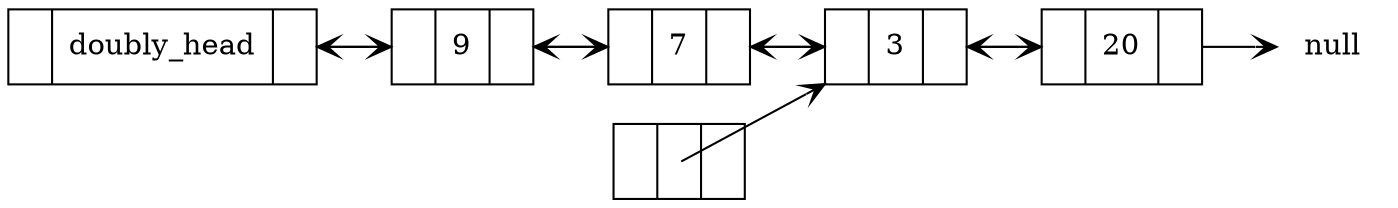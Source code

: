 digraph single_linked_list {
        rankdir=LR;
        node [shape=record];
        head [label="{ <prev> | doubly_head | <next>  }"]
        a [label="{ <prev> | 3 | <next>  }"]
        b [label="{ <prev> | 7 | <next>  }"]
        c [label="{ <prev> | 9 | <next>  }"]
        d [label="{ <prev> | 20 | <next>  }"]
        temp_node [label="{ <prev> | | <next>  }"]
        null [shape=none, label="null"];
        head:next -> c [arrowhead=vee, tailclip=false];
        c:next -> b[arrowhead=vee, tailclip=false];
        c:prev -> head[arrowhead=vee, tailclip=false];
        b:next -> a[arrowhead=vee, tailclip=false];
        b:prev -> c[arrowhead=vee, tailclip=false];
        a:next -> d[arrowhead=vee, tailclip=false];
        a:prev -> b[arrowhead=vee, tailclip=false];
        d:prev -> a[arrowhead=vee, tailclip=false];
        d:next-> null[arrowhead=vee, tailclip=false];
        temp_node -> a[arrowhead=vee, tailclip=false];
}

